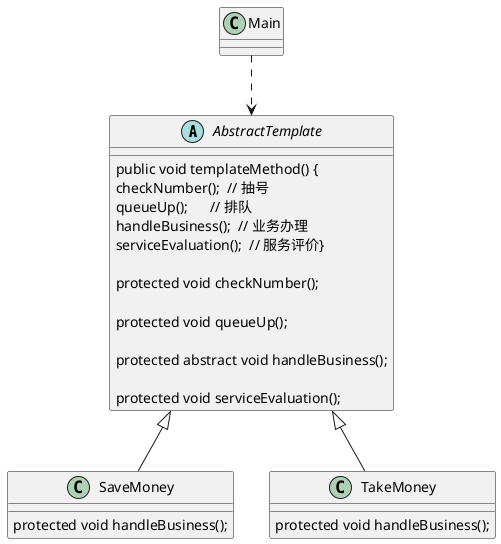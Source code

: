 @startuml
abstract class AbstractTemplate {
    public void templateMethod() {
        checkNumber();  // 抽号
        queueUp();      // 排队
        handleBusiness();  // 业务办理
        serviceEvaluation();  // 服务评价}

    protected void checkNumber();

    protected void queueUp();

    protected abstract void handleBusiness();

    protected void serviceEvaluation();
}
class SaveMoney extends AbstractTemplate{
    protected void handleBusiness();
}
class TakeMoney extends AbstractTemplate{
    protected void handleBusiness();
}
class Main{}
Main ..>AbstractTemplate
@enduml